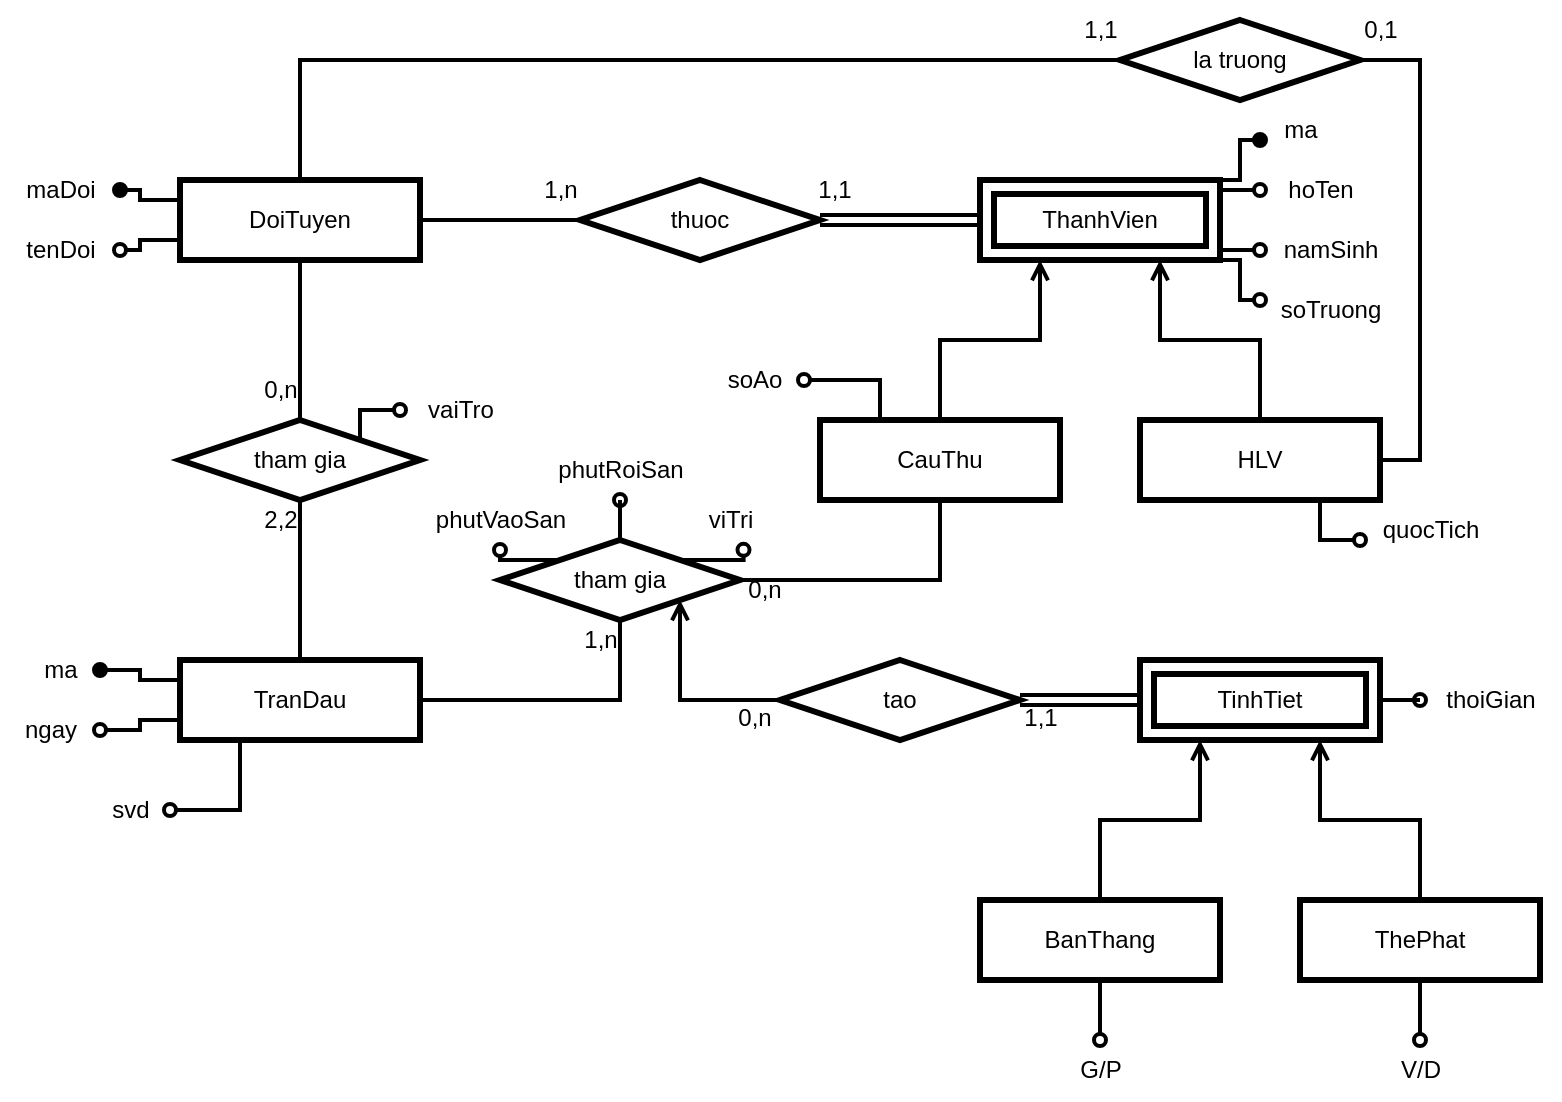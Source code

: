 <mxfile version="20.7.4" type="device"><diagram id="kU1DGRAqKrswRfMWmlbh" name="Page-1"><mxGraphModel dx="395" dy="756" grid="1" gridSize="10" guides="1" tooltips="1" connect="1" arrows="1" fold="1" page="1" pageScale="1" pageWidth="1169" pageHeight="827" math="0" shadow="0"><root><mxCell id="0"/><mxCell id="1" parent="0"/><mxCell id="bPqDHPY-1UWhoRyhpEtd-18" style="edgeStyle=orthogonalEdgeStyle;rounded=0;orthogonalLoop=1;jettySize=auto;html=1;entryX=0;entryY=0.5;entryDx=0;entryDy=0;strokeWidth=2;endArrow=none;endFill=0;" edge="1" parent="1" source="bPqDHPY-1UWhoRyhpEtd-1" target="bPqDHPY-1UWhoRyhpEtd-10"><mxGeometry relative="1" as="geometry"><Array as="points"><mxPoint x="260" y="100"/></Array></mxGeometry></mxCell><mxCell id="bPqDHPY-1UWhoRyhpEtd-21" style="edgeStyle=orthogonalEdgeStyle;rounded=0;orthogonalLoop=1;jettySize=auto;html=1;entryX=0.5;entryY=0;entryDx=0;entryDy=0;strokeWidth=2;endArrow=none;endFill=0;" edge="1" parent="1" source="bPqDHPY-1UWhoRyhpEtd-1" target="bPqDHPY-1UWhoRyhpEtd-11"><mxGeometry relative="1" as="geometry"/></mxCell><mxCell id="bPqDHPY-1UWhoRyhpEtd-38" style="edgeStyle=orthogonalEdgeStyle;rounded=0;orthogonalLoop=1;jettySize=auto;html=1;exitX=0;exitY=0.75;exitDx=0;exitDy=0;strokeWidth=2;startArrow=none;startFill=0;endArrow=oval;endFill=0;" edge="1" parent="1" source="bPqDHPY-1UWhoRyhpEtd-1" target="bPqDHPY-1UWhoRyhpEtd-37"><mxGeometry relative="1" as="geometry"/></mxCell><mxCell id="bPqDHPY-1UWhoRyhpEtd-39" style="edgeStyle=orthogonalEdgeStyle;rounded=0;orthogonalLoop=1;jettySize=auto;html=1;exitX=0;exitY=0.25;exitDx=0;exitDy=0;strokeWidth=2;startArrow=none;startFill=0;endArrow=oval;endFill=1;" edge="1" parent="1" source="bPqDHPY-1UWhoRyhpEtd-1" target="bPqDHPY-1UWhoRyhpEtd-36"><mxGeometry relative="1" as="geometry"/></mxCell><mxCell id="bPqDHPY-1UWhoRyhpEtd-1" value="DoiTuyen" style="rounded=0;whiteSpace=wrap;html=1;strokeWidth=3;" vertex="1" parent="1"><mxGeometry x="200" y="160" width="120" height="40" as="geometry"/></mxCell><mxCell id="bPqDHPY-1UWhoRyhpEtd-23" style="edgeStyle=orthogonalEdgeStyle;rounded=0;orthogonalLoop=1;jettySize=auto;html=1;exitX=0.5;exitY=1;exitDx=0;exitDy=0;entryX=1;entryY=0.5;entryDx=0;entryDy=0;strokeWidth=2;endArrow=none;endFill=0;" edge="1" parent="1" source="bPqDHPY-1UWhoRyhpEtd-3" target="bPqDHPY-1UWhoRyhpEtd-12"><mxGeometry relative="1" as="geometry"/></mxCell><mxCell id="bPqDHPY-1UWhoRyhpEtd-33" style="edgeStyle=orthogonalEdgeStyle;rounded=0;orthogonalLoop=1;jettySize=auto;html=1;entryX=0.25;entryY=1;entryDx=0;entryDy=0;strokeWidth=2;startArrow=none;startFill=0;endArrow=open;endFill=0;" edge="1" parent="1" source="bPqDHPY-1UWhoRyhpEtd-3" target="bPqDHPY-1UWhoRyhpEtd-15"><mxGeometry relative="1" as="geometry"/></mxCell><mxCell id="bPqDHPY-1UWhoRyhpEtd-49" style="edgeStyle=orthogonalEdgeStyle;rounded=0;orthogonalLoop=1;jettySize=auto;html=1;exitX=0.25;exitY=0;exitDx=0;exitDy=0;strokeWidth=2;startArrow=none;startFill=0;endArrow=oval;endFill=0;" edge="1" parent="1" source="bPqDHPY-1UWhoRyhpEtd-3" target="bPqDHPY-1UWhoRyhpEtd-48"><mxGeometry relative="1" as="geometry"><Array as="points"><mxPoint x="550" y="260"/></Array></mxGeometry></mxCell><mxCell id="bPqDHPY-1UWhoRyhpEtd-3" value="CauThu" style="rounded=0;whiteSpace=wrap;html=1;strokeWidth=3;" vertex="1" parent="1"><mxGeometry x="520" y="280" width="120" height="40" as="geometry"/></mxCell><mxCell id="bPqDHPY-1UWhoRyhpEtd-34" style="edgeStyle=orthogonalEdgeStyle;rounded=0;orthogonalLoop=1;jettySize=auto;html=1;entryX=0.75;entryY=1;entryDx=0;entryDy=0;strokeWidth=2;startArrow=none;startFill=0;endArrow=open;endFill=0;" edge="1" parent="1" source="bPqDHPY-1UWhoRyhpEtd-4" target="bPqDHPY-1UWhoRyhpEtd-15"><mxGeometry relative="1" as="geometry"/></mxCell><mxCell id="bPqDHPY-1UWhoRyhpEtd-52" style="edgeStyle=orthogonalEdgeStyle;rounded=0;orthogonalLoop=1;jettySize=auto;html=1;exitX=0.75;exitY=1;exitDx=0;exitDy=0;strokeWidth=2;startArrow=none;startFill=0;endArrow=oval;endFill=0;" edge="1" parent="1" source="bPqDHPY-1UWhoRyhpEtd-4" target="bPqDHPY-1UWhoRyhpEtd-50"><mxGeometry relative="1" as="geometry"><Array as="points"><mxPoint x="770" y="340"/></Array></mxGeometry></mxCell><mxCell id="bPqDHPY-1UWhoRyhpEtd-4" value="HLV" style="rounded=0;whiteSpace=wrap;html=1;strokeWidth=3;" vertex="1" parent="1"><mxGeometry x="680" y="280" width="120" height="40" as="geometry"/></mxCell><mxCell id="bPqDHPY-1UWhoRyhpEtd-56" style="edgeStyle=orthogonalEdgeStyle;rounded=0;orthogonalLoop=1;jettySize=auto;html=1;exitX=0;exitY=0.25;exitDx=0;exitDy=0;strokeWidth=2;startArrow=none;startFill=0;endArrow=oval;endFill=1;" edge="1" parent="1" source="bPqDHPY-1UWhoRyhpEtd-5" target="bPqDHPY-1UWhoRyhpEtd-55"><mxGeometry relative="1" as="geometry"/></mxCell><mxCell id="bPqDHPY-1UWhoRyhpEtd-58" style="edgeStyle=orthogonalEdgeStyle;rounded=0;orthogonalLoop=1;jettySize=auto;html=1;exitX=0;exitY=0.75;exitDx=0;exitDy=0;strokeWidth=2;startArrow=none;startFill=0;endArrow=oval;endFill=0;" edge="1" parent="1" source="bPqDHPY-1UWhoRyhpEtd-5" target="bPqDHPY-1UWhoRyhpEtd-57"><mxGeometry relative="1" as="geometry"/></mxCell><mxCell id="bPqDHPY-1UWhoRyhpEtd-60" style="edgeStyle=orthogonalEdgeStyle;rounded=0;orthogonalLoop=1;jettySize=auto;html=1;exitX=0.25;exitY=1;exitDx=0;exitDy=0;strokeWidth=2;startArrow=none;startFill=0;endArrow=oval;endFill=0;" edge="1" parent="1" source="bPqDHPY-1UWhoRyhpEtd-5" target="bPqDHPY-1UWhoRyhpEtd-59"><mxGeometry relative="1" as="geometry"><Array as="points"><mxPoint x="230" y="475"/></Array></mxGeometry></mxCell><mxCell id="bPqDHPY-1UWhoRyhpEtd-5" value="TranDau" style="rounded=0;whiteSpace=wrap;html=1;strokeWidth=3;" vertex="1" parent="1"><mxGeometry x="200" y="400" width="120" height="40" as="geometry"/></mxCell><mxCell id="bPqDHPY-1UWhoRyhpEtd-31" style="edgeStyle=orthogonalEdgeStyle;rounded=0;orthogonalLoop=1;jettySize=auto;html=1;entryX=0.25;entryY=1;entryDx=0;entryDy=0;strokeWidth=2;startArrow=none;startFill=0;endArrow=open;endFill=0;" edge="1" parent="1" source="bPqDHPY-1UWhoRyhpEtd-7" target="bPqDHPY-1UWhoRyhpEtd-20"><mxGeometry relative="1" as="geometry"/></mxCell><mxCell id="bPqDHPY-1UWhoRyhpEtd-70" style="edgeStyle=orthogonalEdgeStyle;rounded=0;orthogonalLoop=1;jettySize=auto;html=1;strokeWidth=2;startArrow=none;startFill=0;endArrow=oval;endFill=0;" edge="1" parent="1" source="bPqDHPY-1UWhoRyhpEtd-7" target="bPqDHPY-1UWhoRyhpEtd-68"><mxGeometry relative="1" as="geometry"/></mxCell><mxCell id="bPqDHPY-1UWhoRyhpEtd-7" value="BanThang" style="rounded=0;whiteSpace=wrap;html=1;strokeWidth=3;" vertex="1" parent="1"><mxGeometry x="600" y="520" width="120" height="40" as="geometry"/></mxCell><mxCell id="bPqDHPY-1UWhoRyhpEtd-32" style="edgeStyle=orthogonalEdgeStyle;rounded=0;orthogonalLoop=1;jettySize=auto;html=1;exitX=0.5;exitY=0;exitDx=0;exitDy=0;entryX=0.75;entryY=1;entryDx=0;entryDy=0;strokeWidth=2;startArrow=none;startFill=0;endArrow=open;endFill=0;" edge="1" parent="1" source="bPqDHPY-1UWhoRyhpEtd-8" target="bPqDHPY-1UWhoRyhpEtd-20"><mxGeometry relative="1" as="geometry"/></mxCell><mxCell id="bPqDHPY-1UWhoRyhpEtd-72" style="edgeStyle=orthogonalEdgeStyle;rounded=0;orthogonalLoop=1;jettySize=auto;html=1;exitX=0.5;exitY=1;exitDx=0;exitDy=0;strokeWidth=2;startArrow=none;startFill=0;endArrow=oval;endFill=0;" edge="1" parent="1" source="bPqDHPY-1UWhoRyhpEtd-8" target="bPqDHPY-1UWhoRyhpEtd-71"><mxGeometry relative="1" as="geometry"/></mxCell><mxCell id="bPqDHPY-1UWhoRyhpEtd-8" value="ThePhat" style="rounded=0;whiteSpace=wrap;html=1;strokeWidth=3;" vertex="1" parent="1"><mxGeometry x="760" y="520" width="120" height="40" as="geometry"/></mxCell><mxCell id="bPqDHPY-1UWhoRyhpEtd-17" style="edgeStyle=orthogonalEdgeStyle;rounded=0;orthogonalLoop=1;jettySize=auto;html=1;exitX=0;exitY=0.5;exitDx=0;exitDy=0;entryX=1;entryY=0.5;entryDx=0;entryDy=0;endArrow=none;endFill=0;strokeWidth=2;" edge="1" parent="1" source="bPqDHPY-1UWhoRyhpEtd-9" target="bPqDHPY-1UWhoRyhpEtd-1"><mxGeometry relative="1" as="geometry"/></mxCell><mxCell id="bPqDHPY-1UWhoRyhpEtd-9" value="thuoc" style="rhombus;whiteSpace=wrap;html=1;strokeWidth=3;" vertex="1" parent="1"><mxGeometry x="400" y="160" width="120" height="40" as="geometry"/></mxCell><mxCell id="bPqDHPY-1UWhoRyhpEtd-19" style="edgeStyle=orthogonalEdgeStyle;rounded=0;orthogonalLoop=1;jettySize=auto;html=1;entryX=1;entryY=0.5;entryDx=0;entryDy=0;strokeWidth=2;endArrow=none;endFill=0;" edge="1" parent="1" source="bPqDHPY-1UWhoRyhpEtd-10" target="bPqDHPY-1UWhoRyhpEtd-4"><mxGeometry relative="1" as="geometry"><Array as="points"><mxPoint x="820" y="100"/><mxPoint x="820" y="300"/></Array></mxGeometry></mxCell><mxCell id="bPqDHPY-1UWhoRyhpEtd-10" value="la truong" style="rhombus;whiteSpace=wrap;html=1;strokeWidth=3;" vertex="1" parent="1"><mxGeometry x="670" y="80" width="120" height="40" as="geometry"/></mxCell><mxCell id="bPqDHPY-1UWhoRyhpEtd-22" style="edgeStyle=orthogonalEdgeStyle;rounded=0;orthogonalLoop=1;jettySize=auto;html=1;exitX=0.5;exitY=1;exitDx=0;exitDy=0;entryX=0.5;entryY=0;entryDx=0;entryDy=0;strokeWidth=2;endArrow=none;endFill=0;" edge="1" parent="1" source="bPqDHPY-1UWhoRyhpEtd-11" target="bPqDHPY-1UWhoRyhpEtd-5"><mxGeometry relative="1" as="geometry"/></mxCell><mxCell id="bPqDHPY-1UWhoRyhpEtd-54" style="edgeStyle=orthogonalEdgeStyle;rounded=0;orthogonalLoop=1;jettySize=auto;html=1;exitX=1;exitY=0;exitDx=0;exitDy=0;strokeWidth=2;startArrow=none;startFill=0;endArrow=oval;endFill=0;" edge="1" parent="1" source="bPqDHPY-1UWhoRyhpEtd-11" target="bPqDHPY-1UWhoRyhpEtd-53"><mxGeometry relative="1" as="geometry"><Array as="points"><mxPoint x="290" y="275"/></Array></mxGeometry></mxCell><mxCell id="bPqDHPY-1UWhoRyhpEtd-11" value="tham gia" style="rhombus;whiteSpace=wrap;html=1;strokeWidth=3;" vertex="1" parent="1"><mxGeometry x="200" y="280" width="120" height="40" as="geometry"/></mxCell><mxCell id="bPqDHPY-1UWhoRyhpEtd-24" style="edgeStyle=orthogonalEdgeStyle;rounded=0;orthogonalLoop=1;jettySize=auto;html=1;exitX=0.5;exitY=1;exitDx=0;exitDy=0;entryX=1;entryY=0.5;entryDx=0;entryDy=0;strokeWidth=2;endArrow=none;endFill=0;" edge="1" parent="1" source="bPqDHPY-1UWhoRyhpEtd-12" target="bPqDHPY-1UWhoRyhpEtd-5"><mxGeometry relative="1" as="geometry"><Array as="points"><mxPoint x="420" y="420"/></Array></mxGeometry></mxCell><mxCell id="bPqDHPY-1UWhoRyhpEtd-64" style="edgeStyle=orthogonalEdgeStyle;rounded=0;orthogonalLoop=1;jettySize=auto;html=1;exitX=0;exitY=0;exitDx=0;exitDy=0;strokeWidth=2;startArrow=none;startFill=0;endArrow=oval;endFill=0;" edge="1" parent="1" source="bPqDHPY-1UWhoRyhpEtd-12" target="bPqDHPY-1UWhoRyhpEtd-61"><mxGeometry relative="1" as="geometry"><Array as="points"><mxPoint x="360" y="350"/></Array></mxGeometry></mxCell><mxCell id="bPqDHPY-1UWhoRyhpEtd-66" style="edgeStyle=orthogonalEdgeStyle;rounded=0;orthogonalLoop=1;jettySize=auto;html=1;exitX=0.5;exitY=0;exitDx=0;exitDy=0;strokeWidth=2;startArrow=none;startFill=0;endArrow=oval;endFill=0;" edge="1" parent="1" source="bPqDHPY-1UWhoRyhpEtd-12" target="bPqDHPY-1UWhoRyhpEtd-62"><mxGeometry relative="1" as="geometry"/></mxCell><mxCell id="bPqDHPY-1UWhoRyhpEtd-67" style="edgeStyle=orthogonalEdgeStyle;rounded=0;orthogonalLoop=1;jettySize=auto;html=1;exitX=1;exitY=0;exitDx=0;exitDy=0;entryX=0.635;entryY=0.997;entryDx=0;entryDy=0;entryPerimeter=0;strokeWidth=2;startArrow=none;startFill=0;endArrow=oval;endFill=0;" edge="1" parent="1" source="bPqDHPY-1UWhoRyhpEtd-12" target="bPqDHPY-1UWhoRyhpEtd-63"><mxGeometry relative="1" as="geometry"/></mxCell><mxCell id="bPqDHPY-1UWhoRyhpEtd-12" value="tham gia" style="rhombus;whiteSpace=wrap;html=1;strokeWidth=3;" vertex="1" parent="1"><mxGeometry x="360" y="340" width="120" height="40" as="geometry"/></mxCell><mxCell id="bPqDHPY-1UWhoRyhpEtd-30" style="edgeStyle=orthogonalEdgeStyle;rounded=0;orthogonalLoop=1;jettySize=auto;html=1;entryX=1;entryY=1;entryDx=0;entryDy=0;strokeWidth=2;endArrow=open;endFill=0;startArrow=none;startFill=0;" edge="1" parent="1" source="bPqDHPY-1UWhoRyhpEtd-13" target="bPqDHPY-1UWhoRyhpEtd-12"><mxGeometry relative="1" as="geometry"/></mxCell><mxCell id="bPqDHPY-1UWhoRyhpEtd-13" value="tao" style="rhombus;whiteSpace=wrap;html=1;strokeWidth=3;" vertex="1" parent="1"><mxGeometry x="500" y="400" width="120" height="40" as="geometry"/></mxCell><mxCell id="bPqDHPY-1UWhoRyhpEtd-16" style="edgeStyle=orthogonalEdgeStyle;rounded=0;orthogonalLoop=1;jettySize=auto;html=1;exitX=0;exitY=0.5;exitDx=0;exitDy=0;entryX=1;entryY=0.5;entryDx=0;entryDy=0;shape=link;strokeWidth=2;" edge="1" parent="1" source="bPqDHPY-1UWhoRyhpEtd-15" target="bPqDHPY-1UWhoRyhpEtd-9"><mxGeometry relative="1" as="geometry"/></mxCell><mxCell id="bPqDHPY-1UWhoRyhpEtd-44" style="edgeStyle=orthogonalEdgeStyle;rounded=0;orthogonalLoop=1;jettySize=auto;html=1;exitX=1;exitY=0;exitDx=0;exitDy=0;strokeWidth=2;startArrow=none;startFill=0;endArrow=oval;endFill=1;" edge="1" parent="1" source="bPqDHPY-1UWhoRyhpEtd-15" target="bPqDHPY-1UWhoRyhpEtd-40"><mxGeometry relative="1" as="geometry"><Array as="points"><mxPoint x="730" y="160"/><mxPoint x="730" y="140"/></Array></mxGeometry></mxCell><mxCell id="bPqDHPY-1UWhoRyhpEtd-45" style="edgeStyle=orthogonalEdgeStyle;rounded=0;orthogonalLoop=1;jettySize=auto;html=1;exitX=1;exitY=0.25;exitDx=0;exitDy=0;strokeWidth=2;startArrow=none;startFill=0;endArrow=oval;endFill=0;" edge="1" parent="1" source="bPqDHPY-1UWhoRyhpEtd-15" target="bPqDHPY-1UWhoRyhpEtd-41"><mxGeometry relative="1" as="geometry"><Array as="points"><mxPoint x="720" y="165"/></Array></mxGeometry></mxCell><mxCell id="bPqDHPY-1UWhoRyhpEtd-46" style="edgeStyle=orthogonalEdgeStyle;rounded=0;orthogonalLoop=1;jettySize=auto;html=1;exitX=1;exitY=0.75;exitDx=0;exitDy=0;strokeWidth=2;startArrow=none;startFill=0;endArrow=oval;endFill=0;" edge="1" parent="1" source="bPqDHPY-1UWhoRyhpEtd-15" target="bPqDHPY-1UWhoRyhpEtd-42"><mxGeometry relative="1" as="geometry"><Array as="points"><mxPoint x="720" y="195"/></Array></mxGeometry></mxCell><mxCell id="bPqDHPY-1UWhoRyhpEtd-47" style="edgeStyle=orthogonalEdgeStyle;rounded=0;orthogonalLoop=1;jettySize=auto;html=1;exitX=1;exitY=1;exitDx=0;exitDy=0;strokeWidth=2;startArrow=none;startFill=0;endArrow=oval;endFill=0;" edge="1" parent="1" source="bPqDHPY-1UWhoRyhpEtd-15" target="bPqDHPY-1UWhoRyhpEtd-43"><mxGeometry relative="1" as="geometry"><Array as="points"><mxPoint x="730" y="200"/><mxPoint x="730" y="220"/></Array></mxGeometry></mxCell><mxCell id="bPqDHPY-1UWhoRyhpEtd-15" value="ThanhVien" style="shape=ext;margin=3;double=1;whiteSpace=wrap;html=1;align=center;strokeWidth=3;" vertex="1" parent="1"><mxGeometry x="600" y="160" width="120" height="40" as="geometry"/></mxCell><mxCell id="bPqDHPY-1UWhoRyhpEtd-35" style="edgeStyle=orthogonalEdgeStyle;rounded=0;orthogonalLoop=1;jettySize=auto;html=1;entryX=1;entryY=0.5;entryDx=0;entryDy=0;strokeWidth=2;startArrow=none;startFill=0;endArrow=none;endFill=0;shape=link;" edge="1" parent="1" source="bPqDHPY-1UWhoRyhpEtd-20" target="bPqDHPY-1UWhoRyhpEtd-13"><mxGeometry relative="1" as="geometry"/></mxCell><mxCell id="bPqDHPY-1UWhoRyhpEtd-75" style="edgeStyle=orthogonalEdgeStyle;rounded=0;orthogonalLoop=1;jettySize=auto;html=1;exitX=1;exitY=0.5;exitDx=0;exitDy=0;strokeWidth=2;startArrow=none;startFill=0;endArrow=oval;endFill=0;" edge="1" parent="1" source="bPqDHPY-1UWhoRyhpEtd-20" target="bPqDHPY-1UWhoRyhpEtd-74"><mxGeometry relative="1" as="geometry"/></mxCell><mxCell id="bPqDHPY-1UWhoRyhpEtd-20" value="TinhTiet" style="shape=ext;margin=3;double=1;whiteSpace=wrap;html=1;align=center;strokeWidth=3;" vertex="1" parent="1"><mxGeometry x="680" y="400" width="120" height="40" as="geometry"/></mxCell><mxCell id="bPqDHPY-1UWhoRyhpEtd-36" value="maDoi" style="text;html=1;align=center;verticalAlign=middle;resizable=0;points=[];autosize=1;strokeColor=none;fillColor=none;" vertex="1" parent="1"><mxGeometry x="110" y="150" width="60" height="30" as="geometry"/></mxCell><mxCell id="bPqDHPY-1UWhoRyhpEtd-37" value="tenDoi" style="text;html=1;align=center;verticalAlign=middle;resizable=0;points=[];autosize=1;strokeColor=none;fillColor=none;" vertex="1" parent="1"><mxGeometry x="110" y="180" width="60" height="30" as="geometry"/></mxCell><mxCell id="bPqDHPY-1UWhoRyhpEtd-40" value="ma" style="text;html=1;align=center;verticalAlign=middle;resizable=0;points=[];autosize=1;strokeColor=none;fillColor=none;" vertex="1" parent="1"><mxGeometry x="740" y="120" width="40" height="30" as="geometry"/></mxCell><mxCell id="bPqDHPY-1UWhoRyhpEtd-41" value="hoTen" style="text;html=1;align=center;verticalAlign=middle;resizable=0;points=[];autosize=1;strokeColor=none;fillColor=none;" vertex="1" parent="1"><mxGeometry x="740" y="150" width="60" height="30" as="geometry"/></mxCell><mxCell id="bPqDHPY-1UWhoRyhpEtd-42" value="namSinh" style="text;html=1;align=center;verticalAlign=middle;resizable=0;points=[];autosize=1;strokeColor=none;fillColor=none;" vertex="1" parent="1"><mxGeometry x="740" y="180" width="70" height="30" as="geometry"/></mxCell><mxCell id="bPqDHPY-1UWhoRyhpEtd-43" value="soTruong" style="text;html=1;align=center;verticalAlign=middle;resizable=0;points=[];autosize=1;strokeColor=none;fillColor=none;" vertex="1" parent="1"><mxGeometry x="740" y="210" width="70" height="30" as="geometry"/></mxCell><mxCell id="bPqDHPY-1UWhoRyhpEtd-48" value="soAo" style="text;html=1;align=center;verticalAlign=middle;resizable=0;points=[];autosize=1;strokeColor=none;fillColor=none;" vertex="1" parent="1"><mxGeometry x="462" y="245" width="50" height="30" as="geometry"/></mxCell><mxCell id="bPqDHPY-1UWhoRyhpEtd-50" value="quocTich" style="text;html=1;align=center;verticalAlign=middle;resizable=0;points=[];autosize=1;strokeColor=none;fillColor=none;" vertex="1" parent="1"><mxGeometry x="790" y="320" width="70" height="30" as="geometry"/></mxCell><mxCell id="bPqDHPY-1UWhoRyhpEtd-53" value="vaiTro" style="text;html=1;align=center;verticalAlign=middle;resizable=0;points=[];autosize=1;strokeColor=none;fillColor=none;" vertex="1" parent="1"><mxGeometry x="310" y="260" width="60" height="30" as="geometry"/></mxCell><mxCell id="bPqDHPY-1UWhoRyhpEtd-55" value="ma" style="text;html=1;align=center;verticalAlign=middle;resizable=0;points=[];autosize=1;strokeColor=none;fillColor=none;" vertex="1" parent="1"><mxGeometry x="120" y="390" width="40" height="30" as="geometry"/></mxCell><mxCell id="bPqDHPY-1UWhoRyhpEtd-57" value="ngay" style="text;html=1;align=center;verticalAlign=middle;resizable=0;points=[];autosize=1;strokeColor=none;fillColor=none;" vertex="1" parent="1"><mxGeometry x="110" y="420" width="50" height="30" as="geometry"/></mxCell><mxCell id="bPqDHPY-1UWhoRyhpEtd-59" value="svd" style="text;html=1;align=center;verticalAlign=middle;resizable=0;points=[];autosize=1;strokeColor=none;fillColor=none;" vertex="1" parent="1"><mxGeometry x="155" y="460" width="40" height="30" as="geometry"/></mxCell><mxCell id="bPqDHPY-1UWhoRyhpEtd-61" value="phutVaoSan" style="text;html=1;align=center;verticalAlign=middle;resizable=0;points=[];autosize=1;strokeColor=none;fillColor=none;" vertex="1" parent="1"><mxGeometry x="315" y="315" width="90" height="30" as="geometry"/></mxCell><mxCell id="bPqDHPY-1UWhoRyhpEtd-62" value="phutRoiSan" style="text;html=1;align=center;verticalAlign=middle;resizable=0;points=[];autosize=1;strokeColor=none;fillColor=none;" vertex="1" parent="1"><mxGeometry x="375" y="290" width="90" height="30" as="geometry"/></mxCell><mxCell id="bPqDHPY-1UWhoRyhpEtd-63" value="viTri" style="text;html=1;align=center;verticalAlign=middle;resizable=0;points=[];autosize=1;strokeColor=none;fillColor=none;" vertex="1" parent="1"><mxGeometry x="450" y="315" width="50" height="30" as="geometry"/></mxCell><mxCell id="bPqDHPY-1UWhoRyhpEtd-68" value="G/P" style="text;html=1;align=center;verticalAlign=middle;resizable=0;points=[];autosize=1;strokeColor=none;fillColor=none;" vertex="1" parent="1"><mxGeometry x="640" y="590" width="40" height="30" as="geometry"/></mxCell><mxCell id="bPqDHPY-1UWhoRyhpEtd-71" value="V/D" style="text;html=1;align=center;verticalAlign=middle;resizable=0;points=[];autosize=1;strokeColor=none;fillColor=none;" vertex="1" parent="1"><mxGeometry x="800" y="590" width="40" height="30" as="geometry"/></mxCell><mxCell id="bPqDHPY-1UWhoRyhpEtd-74" value="thoiGian" style="text;html=1;align=center;verticalAlign=middle;resizable=0;points=[];autosize=1;strokeColor=none;fillColor=none;" vertex="1" parent="1"><mxGeometry x="820" y="405" width="70" height="30" as="geometry"/></mxCell><mxCell id="bPqDHPY-1UWhoRyhpEtd-76" value="1,n" style="text;html=1;align=center;verticalAlign=middle;resizable=0;points=[];autosize=1;strokeColor=none;fillColor=none;" vertex="1" parent="1"><mxGeometry x="370" y="150" width="40" height="30" as="geometry"/></mxCell><mxCell id="bPqDHPY-1UWhoRyhpEtd-77" value="1,n" style="text;html=1;align=center;verticalAlign=middle;resizable=0;points=[];autosize=1;strokeColor=none;fillColor=none;" vertex="1" parent="1"><mxGeometry x="390" y="375" width="40" height="30" as="geometry"/></mxCell><mxCell id="bPqDHPY-1UWhoRyhpEtd-78" value="0,n" style="text;html=1;align=center;verticalAlign=middle;resizable=0;points=[];autosize=1;strokeColor=none;fillColor=none;" vertex="1" parent="1"><mxGeometry x="467" y="414" width="40" height="30" as="geometry"/></mxCell><mxCell id="bPqDHPY-1UWhoRyhpEtd-79" value="0,n" style="text;html=1;align=center;verticalAlign=middle;resizable=0;points=[];autosize=1;strokeColor=none;fillColor=none;" vertex="1" parent="1"><mxGeometry x="230" y="250" width="40" height="30" as="geometry"/></mxCell><mxCell id="bPqDHPY-1UWhoRyhpEtd-80" value="0,n" style="text;html=1;align=center;verticalAlign=middle;resizable=0;points=[];autosize=1;strokeColor=none;fillColor=none;" vertex="1" parent="1"><mxGeometry x="472" y="350" width="40" height="30" as="geometry"/></mxCell><mxCell id="bPqDHPY-1UWhoRyhpEtd-81" value="0,1" style="text;html=1;align=center;verticalAlign=middle;resizable=0;points=[];autosize=1;strokeColor=none;fillColor=none;" vertex="1" parent="1"><mxGeometry x="780" y="70" width="40" height="30" as="geometry"/></mxCell><mxCell id="bPqDHPY-1UWhoRyhpEtd-82" value="1,1" style="text;html=1;align=center;verticalAlign=middle;resizable=0;points=[];autosize=1;strokeColor=none;fillColor=none;" vertex="1" parent="1"><mxGeometry x="610" y="414" width="40" height="30" as="geometry"/></mxCell><mxCell id="bPqDHPY-1UWhoRyhpEtd-83" value="1,1" style="text;html=1;align=center;verticalAlign=middle;resizable=0;points=[];autosize=1;strokeColor=none;fillColor=none;" vertex="1" parent="1"><mxGeometry x="507" y="150" width="40" height="30" as="geometry"/></mxCell><mxCell id="bPqDHPY-1UWhoRyhpEtd-84" value="1,1" style="text;html=1;align=center;verticalAlign=middle;resizable=0;points=[];autosize=1;strokeColor=none;fillColor=none;" vertex="1" parent="1"><mxGeometry x="640" y="70" width="40" height="30" as="geometry"/></mxCell><mxCell id="bPqDHPY-1UWhoRyhpEtd-85" value="2,2" style="text;html=1;align=center;verticalAlign=middle;resizable=0;points=[];autosize=1;strokeColor=none;fillColor=none;" vertex="1" parent="1"><mxGeometry x="230" y="315" width="40" height="30" as="geometry"/></mxCell></root></mxGraphModel></diagram></mxfile>